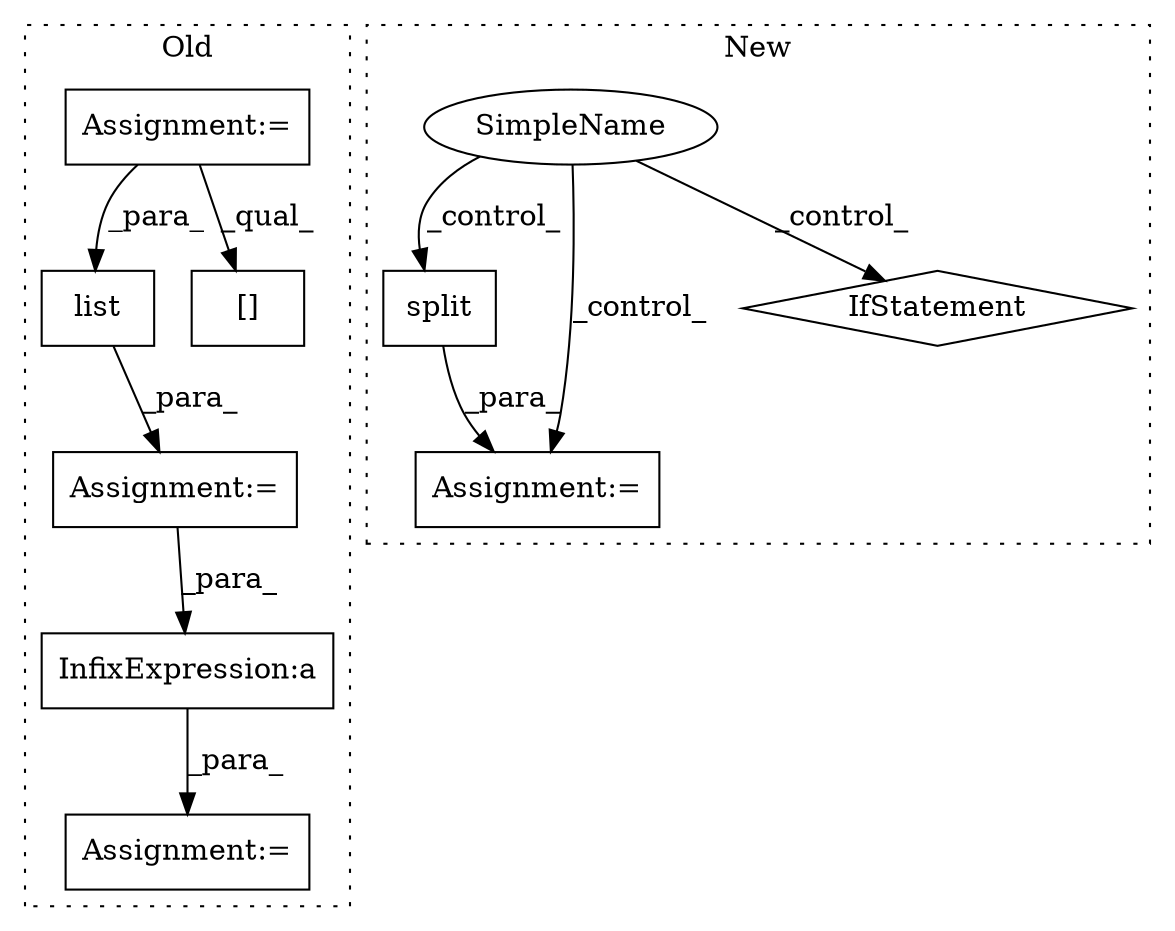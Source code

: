 digraph G {
subgraph cluster0 {
1 [label="list" a="32" s="9714,9741" l="5,1" shape="box"];
4 [label="Assignment:=" a="7" s="9713" l="1" shape="box"];
7 [label="Assignment:=" a="7" s="9875" l="1" shape="box"];
8 [label="InfixExpression:a" a="27" s="9890" l="3" shape="box"];
9 [label="Assignment:=" a="7" s="9655" l="1" shape="box"];
10 [label="[]" a="2" s="9725,9739" l="12,1" shape="box"];
label = "Old";
style="dotted";
}
subgraph cluster1 {
2 [label="split" a="32" s="11532" l="7" shape="box"];
3 [label="Assignment:=" a="7" s="11520" l="1" shape="box"];
5 [label="SimpleName" a="42" s="" l="" shape="ellipse"];
6 [label="IfStatement" a="25" s="11585" l="10" shape="diamond"];
label = "New";
style="dotted";
}
1 -> 4 [label="_para_"];
2 -> 3 [label="_para_"];
4 -> 8 [label="_para_"];
5 -> 2 [label="_control_"];
5 -> 3 [label="_control_"];
5 -> 6 [label="_control_"];
8 -> 7 [label="_para_"];
9 -> 10 [label="_qual_"];
9 -> 1 [label="_para_"];
}